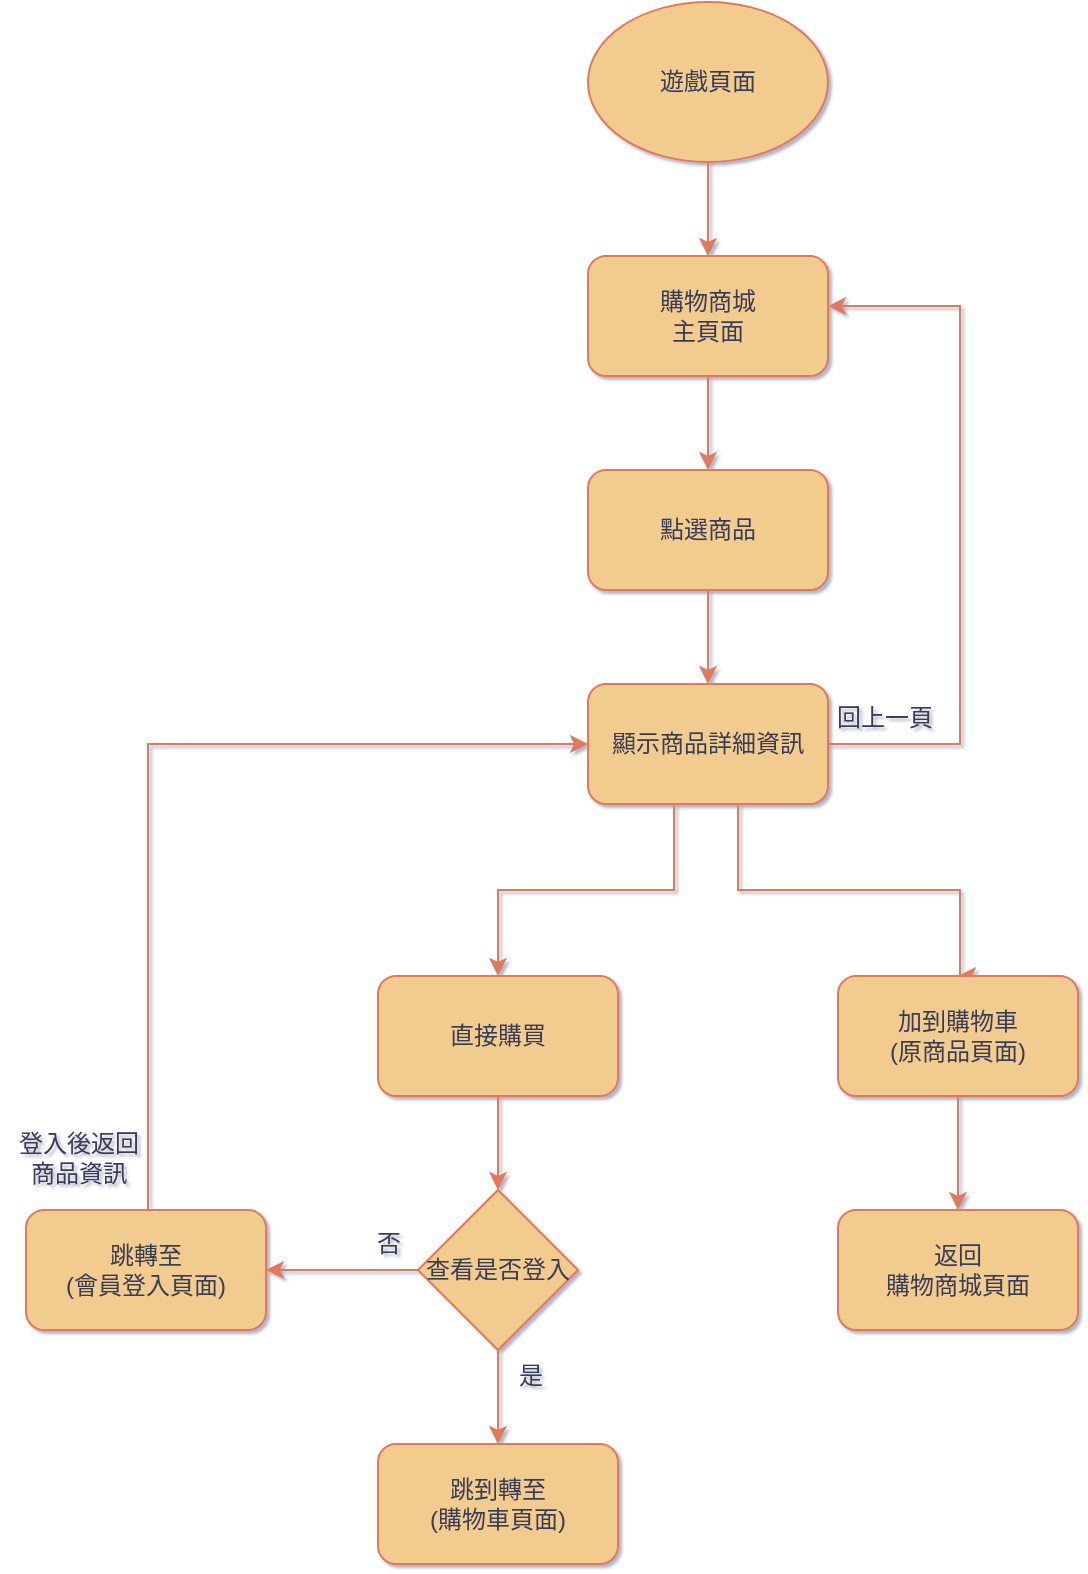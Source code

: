 <mxfile version="21.4.0" type="device">
  <diagram name="第 1 页" id="3L5qZoVK6_yu2xPAR_6M">
    <mxGraphModel dx="794" dy="852" grid="0" gridSize="10" guides="1" tooltips="1" connect="1" arrows="1" fold="1" page="0" pageScale="1" pageWidth="2339" pageHeight="3300" background="#ffffff" math="0" shadow="1">
      <root>
        <mxCell id="0" />
        <mxCell id="1" parent="0" />
        <mxCell id="LM-sZOhF_xXdfVOD9D8M-3" value="" style="edgeStyle=orthogonalEdgeStyle;rounded=0;orthogonalLoop=1;jettySize=auto;html=1;strokeColor=#E07A5F;fontColor=#393C56;fillColor=#F2CC8F;" edge="1" parent="1" source="LM-sZOhF_xXdfVOD9D8M-1" target="LM-sZOhF_xXdfVOD9D8M-2">
          <mxGeometry relative="1" as="geometry" />
        </mxCell>
        <mxCell id="LM-sZOhF_xXdfVOD9D8M-1" value="遊戲頁面" style="ellipse;whiteSpace=wrap;html=1;strokeColor=#E07A5F;fontColor=#393C56;fillColor=#F2CC8F;" vertex="1" parent="1">
          <mxGeometry x="374" y="-62" width="120" height="80" as="geometry" />
        </mxCell>
        <mxCell id="LM-sZOhF_xXdfVOD9D8M-5" style="edgeStyle=orthogonalEdgeStyle;rounded=0;orthogonalLoop=1;jettySize=auto;html=1;entryX=0.5;entryY=0;entryDx=0;entryDy=0;strokeColor=#E07A5F;fontColor=#393C56;fillColor=#F2CC8F;" edge="1" parent="1" source="LM-sZOhF_xXdfVOD9D8M-2" target="LM-sZOhF_xXdfVOD9D8M-4">
          <mxGeometry relative="1" as="geometry" />
        </mxCell>
        <mxCell id="LM-sZOhF_xXdfVOD9D8M-2" value="購物商城&lt;br&gt;主頁面" style="rounded=1;whiteSpace=wrap;html=1;fillColor=#F2CC8F;strokeColor=#E07A5F;fontColor=#393C56;" vertex="1" parent="1">
          <mxGeometry x="374" y="65" width="120" height="60" as="geometry" />
        </mxCell>
        <mxCell id="LM-sZOhF_xXdfVOD9D8M-7" style="edgeStyle=orthogonalEdgeStyle;rounded=0;orthogonalLoop=1;jettySize=auto;html=1;entryX=0.5;entryY=0;entryDx=0;entryDy=0;strokeColor=#E07A5F;fontColor=#393C56;fillColor=#F2CC8F;" edge="1" parent="1" source="LM-sZOhF_xXdfVOD9D8M-4" target="LM-sZOhF_xXdfVOD9D8M-6">
          <mxGeometry relative="1" as="geometry" />
        </mxCell>
        <mxCell id="LM-sZOhF_xXdfVOD9D8M-4" value="點選商品" style="rounded=1;whiteSpace=wrap;html=1;fillColor=#F2CC8F;strokeColor=#E07A5F;fontColor=#393C56;" vertex="1" parent="1">
          <mxGeometry x="374" y="172" width="120" height="60" as="geometry" />
        </mxCell>
        <mxCell id="LM-sZOhF_xXdfVOD9D8M-9" style="edgeStyle=orthogonalEdgeStyle;rounded=0;orthogonalLoop=1;jettySize=auto;html=1;entryX=0.5;entryY=0;entryDx=0;entryDy=0;strokeColor=#E07A5F;fontColor=#393C56;fillColor=#F2CC8F;" edge="1" parent="1" source="LM-sZOhF_xXdfVOD9D8M-6" target="LM-sZOhF_xXdfVOD9D8M-8">
          <mxGeometry relative="1" as="geometry">
            <Array as="points">
              <mxPoint x="417" y="382" />
              <mxPoint x="329" y="382" />
            </Array>
          </mxGeometry>
        </mxCell>
        <mxCell id="LM-sZOhF_xXdfVOD9D8M-23" style="edgeStyle=orthogonalEdgeStyle;rounded=0;orthogonalLoop=1;jettySize=auto;html=1;entryX=0.5;entryY=0;entryDx=0;entryDy=0;strokeColor=#E07A5F;fontColor=#393C56;fillColor=#F2CC8F;" edge="1" parent="1" source="LM-sZOhF_xXdfVOD9D8M-6" target="LM-sZOhF_xXdfVOD9D8M-20">
          <mxGeometry relative="1" as="geometry">
            <Array as="points">
              <mxPoint x="449" y="382" />
              <mxPoint x="560" y="382" />
            </Array>
          </mxGeometry>
        </mxCell>
        <mxCell id="LM-sZOhF_xXdfVOD9D8M-24" style="edgeStyle=orthogonalEdgeStyle;rounded=0;orthogonalLoop=1;jettySize=auto;html=1;entryX=1;entryY=0.417;entryDx=0;entryDy=0;strokeColor=#E07A5F;fontColor=#393C56;fillColor=#F2CC8F;entryPerimeter=0;" edge="1" parent="1" source="LM-sZOhF_xXdfVOD9D8M-6" target="LM-sZOhF_xXdfVOD9D8M-2">
          <mxGeometry relative="1" as="geometry">
            <Array as="points">
              <mxPoint x="560" y="309" />
              <mxPoint x="560" y="90" />
            </Array>
          </mxGeometry>
        </mxCell>
        <mxCell id="LM-sZOhF_xXdfVOD9D8M-6" value="顯示商品詳細資訊" style="rounded=1;whiteSpace=wrap;html=1;fillColor=#F2CC8F;strokeColor=#E07A5F;fontColor=#393C56;" vertex="1" parent="1">
          <mxGeometry x="374" y="279" width="120" height="60" as="geometry" />
        </mxCell>
        <mxCell id="LM-sZOhF_xXdfVOD9D8M-11" style="edgeStyle=orthogonalEdgeStyle;rounded=0;orthogonalLoop=1;jettySize=auto;html=1;entryX=0.5;entryY=0;entryDx=0;entryDy=0;strokeColor=#E07A5F;fontColor=#393C56;fillColor=#F2CC8F;" edge="1" parent="1" source="LM-sZOhF_xXdfVOD9D8M-8" target="LM-sZOhF_xXdfVOD9D8M-10">
          <mxGeometry relative="1" as="geometry" />
        </mxCell>
        <mxCell id="LM-sZOhF_xXdfVOD9D8M-8" value="直接購買" style="rounded=1;whiteSpace=wrap;html=1;fillColor=#F2CC8F;strokeColor=#E07A5F;fontColor=#393C56;" vertex="1" parent="1">
          <mxGeometry x="269" y="425" width="120" height="60" as="geometry" />
        </mxCell>
        <mxCell id="LM-sZOhF_xXdfVOD9D8M-13" style="edgeStyle=orthogonalEdgeStyle;rounded=0;orthogonalLoop=1;jettySize=auto;html=1;entryX=1;entryY=0.5;entryDx=0;entryDy=0;strokeColor=#E07A5F;fontColor=#393C56;fillColor=#F2CC8F;" edge="1" parent="1" source="LM-sZOhF_xXdfVOD9D8M-10" target="LM-sZOhF_xXdfVOD9D8M-12">
          <mxGeometry relative="1" as="geometry" />
        </mxCell>
        <mxCell id="LM-sZOhF_xXdfVOD9D8M-18" style="edgeStyle=orthogonalEdgeStyle;rounded=0;orthogonalLoop=1;jettySize=auto;html=1;entryX=0.5;entryY=0;entryDx=0;entryDy=0;strokeColor=#E07A5F;fontColor=#393C56;fillColor=#F2CC8F;" edge="1" parent="1" source="LM-sZOhF_xXdfVOD9D8M-10" target="LM-sZOhF_xXdfVOD9D8M-17">
          <mxGeometry relative="1" as="geometry" />
        </mxCell>
        <mxCell id="LM-sZOhF_xXdfVOD9D8M-10" value="查看是否登入" style="rhombus;whiteSpace=wrap;html=1;strokeColor=#E07A5F;fontColor=#393C56;fillColor=#F2CC8F;" vertex="1" parent="1">
          <mxGeometry x="289" y="532" width="80" height="80" as="geometry" />
        </mxCell>
        <mxCell id="LM-sZOhF_xXdfVOD9D8M-14" style="edgeStyle=orthogonalEdgeStyle;rounded=0;orthogonalLoop=1;jettySize=auto;html=1;entryX=0;entryY=0.5;entryDx=0;entryDy=0;strokeColor=#E07A5F;fontColor=#393C56;fillColor=#F2CC8F;" edge="1" parent="1" source="LM-sZOhF_xXdfVOD9D8M-12" target="LM-sZOhF_xXdfVOD9D8M-6">
          <mxGeometry relative="1" as="geometry">
            <Array as="points">
              <mxPoint x="154" y="309" />
            </Array>
          </mxGeometry>
        </mxCell>
        <mxCell id="LM-sZOhF_xXdfVOD9D8M-12" value="跳轉至&lt;br&gt;(會員登入頁面)" style="rounded=1;whiteSpace=wrap;html=1;fillColor=#F2CC8F;strokeColor=#E07A5F;fontColor=#393C56;" vertex="1" parent="1">
          <mxGeometry x="93" y="542" width="120" height="60" as="geometry" />
        </mxCell>
        <mxCell id="LM-sZOhF_xXdfVOD9D8M-16" value="登入後返回&lt;br&gt;商品資訊&lt;br&gt;" style="text;html=1;align=center;verticalAlign=middle;resizable=0;points=[];autosize=1;strokeColor=none;fillColor=none;fontColor=#393C56;" vertex="1" parent="1">
          <mxGeometry x="80" y="495" width="78" height="41" as="geometry" />
        </mxCell>
        <mxCell id="LM-sZOhF_xXdfVOD9D8M-17" value="跳到轉至&lt;br&gt;(購物車頁面)" style="rounded=1;whiteSpace=wrap;html=1;fillColor=#F2CC8F;strokeColor=#E07A5F;fontColor=#393C56;" vertex="1" parent="1">
          <mxGeometry x="269" y="659" width="120" height="60" as="geometry" />
        </mxCell>
        <mxCell id="LM-sZOhF_xXdfVOD9D8M-19" value="是" style="text;html=1;align=center;verticalAlign=middle;resizable=0;points=[];autosize=1;strokeColor=none;fillColor=none;fontColor=#393C56;" vertex="1" parent="1">
          <mxGeometry x="330" y="612" width="30" height="26" as="geometry" />
        </mxCell>
        <mxCell id="LM-sZOhF_xXdfVOD9D8M-26" style="edgeStyle=orthogonalEdgeStyle;rounded=0;orthogonalLoop=1;jettySize=auto;html=1;strokeColor=#E07A5F;fontColor=#393C56;fillColor=#F2CC8F;entryX=0.5;entryY=0;entryDx=0;entryDy=0;" edge="1" parent="1" source="LM-sZOhF_xXdfVOD9D8M-20" target="LM-sZOhF_xXdfVOD9D8M-27">
          <mxGeometry relative="1" as="geometry">
            <mxPoint x="559" y="538.333" as="targetPoint" />
          </mxGeometry>
        </mxCell>
        <mxCell id="LM-sZOhF_xXdfVOD9D8M-20" value="加到購物車&lt;br&gt;(原商品頁面)" style="rounded=1;whiteSpace=wrap;html=1;fillColor=#F2CC8F;strokeColor=#E07A5F;fontColor=#393C56;" vertex="1" parent="1">
          <mxGeometry x="499" y="425" width="120" height="60" as="geometry" />
        </mxCell>
        <mxCell id="LM-sZOhF_xXdfVOD9D8M-25" value="回上一頁" style="text;html=1;align=center;verticalAlign=middle;resizable=0;points=[];autosize=1;strokeColor=none;fillColor=none;fontColor=#393C56;" vertex="1" parent="1">
          <mxGeometry x="489" y="283" width="66" height="26" as="geometry" />
        </mxCell>
        <mxCell id="LM-sZOhF_xXdfVOD9D8M-27" value="返回&lt;br&gt;購物商城頁面" style="rounded=1;whiteSpace=wrap;html=1;fillColor=#F2CC8F;strokeColor=#E07A5F;fontColor=#393C56;" vertex="1" parent="1">
          <mxGeometry x="499" y="542" width="120" height="60" as="geometry" />
        </mxCell>
        <mxCell id="LM-sZOhF_xXdfVOD9D8M-28" value="否" style="text;html=1;align=center;verticalAlign=middle;resizable=0;points=[];autosize=1;strokeColor=none;fillColor=none;fontColor=#393C56;" vertex="1" parent="1">
          <mxGeometry x="259" y="546" width="30" height="26" as="geometry" />
        </mxCell>
      </root>
    </mxGraphModel>
  </diagram>
</mxfile>
